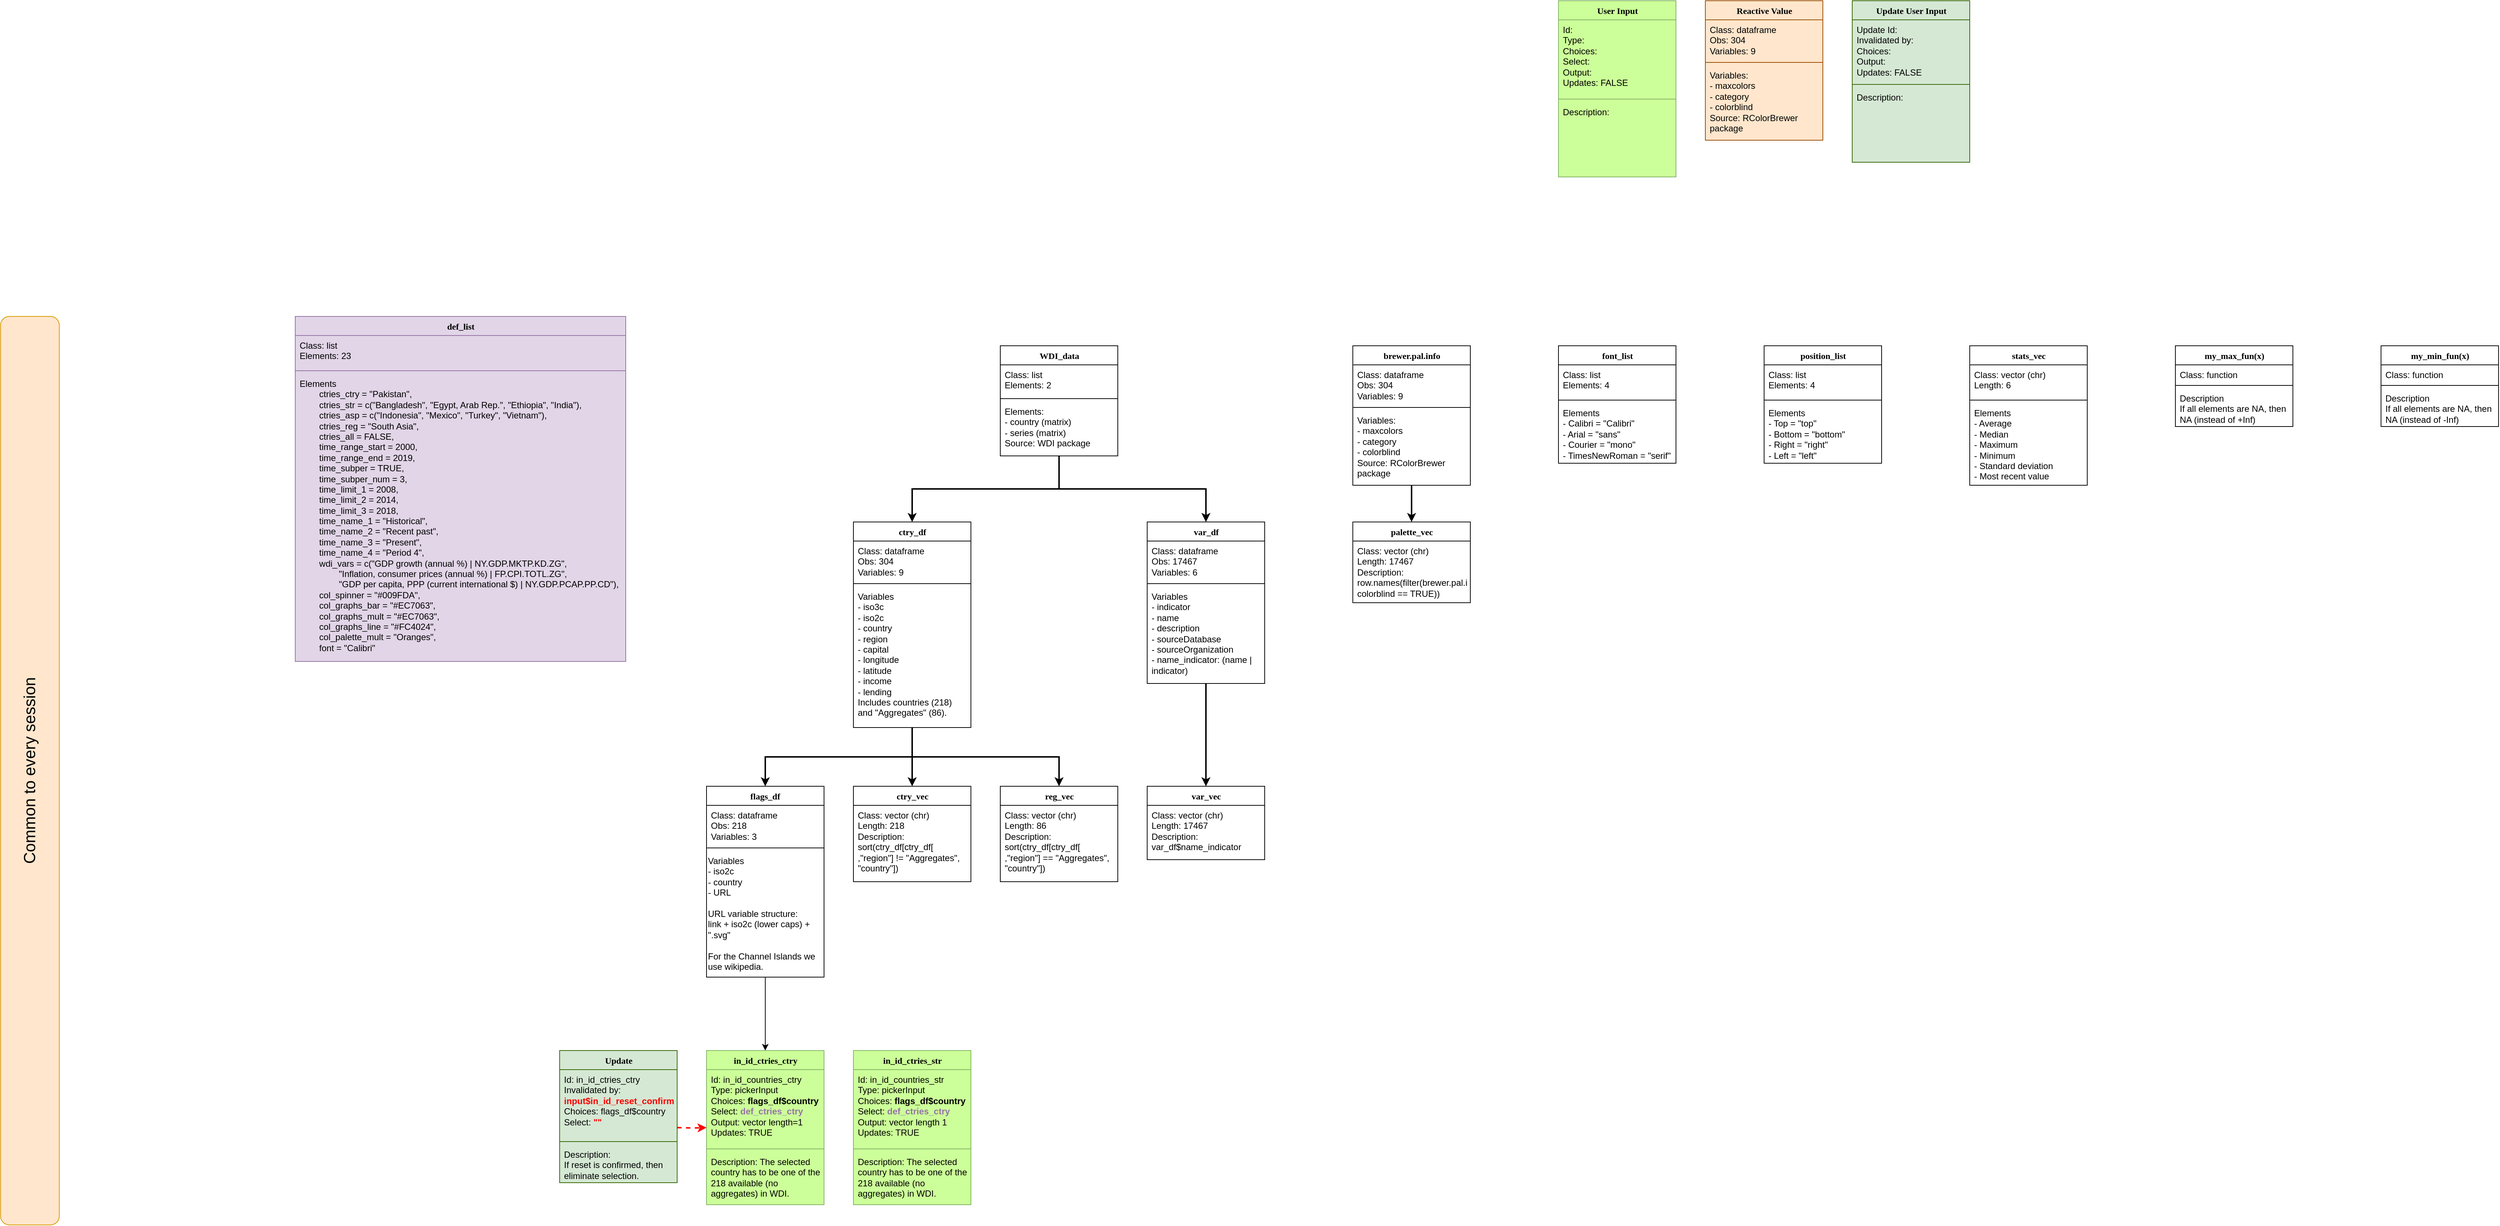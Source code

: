 <mxfile version="14.8.5" type="github">
  <diagram name="Page-1" id="9f46799a-70d6-7492-0946-bef42562c5a5">
    <mxGraphModel dx="5730" dy="4910" grid="1" gridSize="10" guides="1" tooltips="1" connect="1" arrows="1" fold="1" page="1" pageScale="1" pageWidth="4000" pageHeight="4000" math="0" shadow="0">
      <root>
        <mxCell id="0" />
        <mxCell id="1" parent="0" />
        <mxCell id="pImH6Mx9zYfji8Ey0wbx-51" style="edgeStyle=orthogonalEdgeStyle;rounded=0;orthogonalLoop=1;jettySize=auto;html=1;exitX=0.5;exitY=1;exitDx=0;exitDy=0;entryX=0.5;entryY=0;entryDx=0;entryDy=0;fontSize=12;startSize=26;strokeWidth=2;" edge="1" parent="1" source="78961159f06e98e8-17" target="pImH6Mx9zYfji8Ey0wbx-22">
          <mxGeometry relative="1" as="geometry" />
        </mxCell>
        <mxCell id="pImH6Mx9zYfji8Ey0wbx-52" style="edgeStyle=orthogonalEdgeStyle;rounded=0;orthogonalLoop=1;jettySize=auto;html=1;exitX=0.5;exitY=1;exitDx=0;exitDy=0;fontSize=12;startSize=26;strokeWidth=2;" edge="1" parent="1" source="78961159f06e98e8-17" target="pImH6Mx9zYfji8Ey0wbx-46">
          <mxGeometry relative="1" as="geometry" />
        </mxCell>
        <mxCell id="78961159f06e98e8-17" value="WDI_data" style="swimlane;html=1;fontStyle=1;align=center;verticalAlign=top;childLayout=stackLayout;horizontal=1;startSize=26;horizontalStack=0;resizeParent=1;resizeLast=0;collapsible=1;marginBottom=0;swimlaneFillColor=#ffffff;rounded=0;shadow=0;comic=0;labelBackgroundColor=none;strokeWidth=1;fontFamily=Verdana;fontSize=12;arcSize=15;rotatable=0;" parent="1" vertex="1">
          <mxGeometry x="720" y="200" width="160" height="150" as="geometry">
            <mxRectangle x="280" y="200" width="100" height="26" as="alternateBounds" />
          </mxGeometry>
        </mxCell>
        <mxCell id="78961159f06e98e8-21" value="Class: list&lt;br&gt;Elements: 2" style="text;html=1;strokeColor=none;fillColor=none;align=left;verticalAlign=top;spacingLeft=4;spacingRight=4;whiteSpace=wrap;overflow=hidden;rotatable=0;points=[[0,0.5],[1,0.5]];portConstraint=eastwest;allowArrows=0;connectable=0;" parent="78961159f06e98e8-17" vertex="1">
          <mxGeometry y="26" width="160" height="42" as="geometry" />
        </mxCell>
        <mxCell id="78961159f06e98e8-19" value="" style="line;html=1;strokeWidth=1;fillColor=none;align=left;verticalAlign=middle;spacingTop=-1;spacingLeft=3;spacingRight=3;rotatable=0;labelPosition=right;points=[];portConstraint=eastwest;" parent="78961159f06e98e8-17" vertex="1">
          <mxGeometry y="68" width="160" height="8" as="geometry" />
        </mxCell>
        <mxCell id="pImH6Mx9zYfji8Ey0wbx-6" value="Elements:&lt;br&gt;- country (matrix)&lt;br&gt;- series (matrix)&lt;br&gt;Source: WDI package" style="text;html=1;strokeColor=none;fillColor=none;align=left;verticalAlign=top;spacingLeft=4;spacingRight=4;whiteSpace=wrap;overflow=hidden;rotatable=0;points=[[0,0.5],[1,0.5]];portConstraint=eastwest;allowArrows=0;connectable=0;" vertex="1" parent="78961159f06e98e8-17">
          <mxGeometry y="76" width="160" height="74" as="geometry" />
        </mxCell>
        <mxCell id="pImH6Mx9zYfji8Ey0wbx-59" style="edgeStyle=orthogonalEdgeStyle;rounded=0;orthogonalLoop=1;jettySize=auto;html=1;exitX=0.5;exitY=1;exitDx=0;exitDy=0;fontSize=12;startSize=26;strokeWidth=2;" edge="1" parent="1" source="pImH6Mx9zYfji8Ey0wbx-9" target="pImH6Mx9zYfji8Ey0wbx-57">
          <mxGeometry relative="1" as="geometry" />
        </mxCell>
        <mxCell id="pImH6Mx9zYfji8Ey0wbx-9" value="brewer.pal.info" style="swimlane;html=1;fontStyle=1;align=center;verticalAlign=top;childLayout=stackLayout;horizontal=1;startSize=26;horizontalStack=0;resizeParent=1;resizeLast=0;collapsible=1;marginBottom=0;swimlaneFillColor=#ffffff;rounded=0;shadow=0;comic=0;labelBackgroundColor=none;strokeWidth=1;fontFamily=Verdana;fontSize=12;arcSize=15;resizable=1;resizeWidth=0;resizeHeight=0;rotatable=0;" vertex="1" parent="1">
          <mxGeometry x="1200" y="200" width="160" height="190" as="geometry">
            <mxRectangle x="420" y="83" width="100" height="26" as="alternateBounds" />
          </mxGeometry>
        </mxCell>
        <mxCell id="pImH6Mx9zYfji8Ey0wbx-56" value="Class: dataframe&lt;br&gt;Obs: 304&lt;br&gt;Variables: 9" style="text;html=1;strokeColor=none;fillColor=none;align=left;verticalAlign=top;spacingLeft=4;spacingRight=4;whiteSpace=wrap;overflow=hidden;rotatable=0;points=[[0,0.5],[1,0.5]];portConstraint=eastwest;cloneable=1;connectable=0;allowArrows=0;" vertex="1" parent="pImH6Mx9zYfji8Ey0wbx-9">
          <mxGeometry y="26" width="160" height="54" as="geometry" />
        </mxCell>
        <mxCell id="pImH6Mx9zYfji8Ey0wbx-11" value="" style="line;html=1;strokeWidth=1;fillColor=none;align=left;verticalAlign=middle;spacingTop=-1;spacingLeft=3;spacingRight=3;rotatable=0;labelPosition=right;points=[];portConstraint=eastwest;" vertex="1" parent="pImH6Mx9zYfji8Ey0wbx-9">
          <mxGeometry y="80" width="160" height="8" as="geometry" />
        </mxCell>
        <mxCell id="pImH6Mx9zYfji8Ey0wbx-18" value="Variables:&lt;br&gt;- maxcolors&lt;br&gt;- category&lt;br&gt;- colorblind&lt;br&gt;Source: RColorBrewer package" style="text;html=1;strokeColor=none;fillColor=none;align=left;verticalAlign=top;spacingLeft=4;spacingRight=4;whiteSpace=wrap;overflow=hidden;rotatable=0;points=[[0,0.5],[1,0.5]];portConstraint=eastwest;allowArrows=0;connectable=0;" vertex="1" parent="pImH6Mx9zYfji8Ey0wbx-9">
          <mxGeometry y="88" width="160" height="102" as="geometry" />
        </mxCell>
        <mxCell id="pImH6Mx9zYfji8Ey0wbx-19" value="Common to every session" style="rounded=1;whiteSpace=wrap;html=1;startSize=26;rotation=-90;fontSize=22;fillColor=#ffe6cc;strokeColor=#d79b00;" vertex="1" parent="1">
          <mxGeometry x="-1220" y="738.75" width="1237.5" height="80" as="geometry" />
        </mxCell>
        <mxCell id="pImH6Mx9zYfji8Ey0wbx-45" style="edgeStyle=orthogonalEdgeStyle;rounded=0;orthogonalLoop=1;jettySize=auto;html=1;exitX=0.5;exitY=1;exitDx=0;exitDy=0;entryX=0.5;entryY=0;entryDx=0;entryDy=0;fontSize=12;startSize=26;strokeWidth=2;" edge="1" parent="1" source="pImH6Mx9zYfji8Ey0wbx-22" target="pImH6Mx9zYfji8Ey0wbx-38">
          <mxGeometry relative="1" as="geometry" />
        </mxCell>
        <mxCell id="pImH6Mx9zYfji8Ey0wbx-22" value="ctry_df" style="swimlane;html=1;fontStyle=1;align=center;verticalAlign=top;childLayout=stackLayout;horizontal=1;startSize=26;horizontalStack=0;resizeParent=1;resizeLast=0;collapsible=1;marginBottom=0;swimlaneFillColor=#ffffff;rounded=0;shadow=0;comic=0;labelBackgroundColor=none;strokeWidth=1;fontFamily=Verdana;fontSize=12;arcSize=15;rotatable=0;" vertex="1" parent="1">
          <mxGeometry x="520" y="440" width="160" height="280" as="geometry">
            <mxRectangle x="280" y="200" width="100" height="26" as="alternateBounds" />
          </mxGeometry>
        </mxCell>
        <mxCell id="pImH6Mx9zYfji8Ey0wbx-23" value="Class: dataframe&lt;br&gt;Obs: 304&lt;br&gt;Variables: 9" style="text;html=1;strokeColor=none;fillColor=none;align=left;verticalAlign=top;spacingLeft=4;spacingRight=4;whiteSpace=wrap;overflow=hidden;rotatable=0;points=[[0,0.5],[1,0.5]];portConstraint=eastwest;cloneable=1;connectable=0;allowArrows=0;" vertex="1" parent="pImH6Mx9zYfji8Ey0wbx-22">
          <mxGeometry y="26" width="160" height="54" as="geometry" />
        </mxCell>
        <mxCell id="pImH6Mx9zYfji8Ey0wbx-24" value="" style="line;html=1;strokeWidth=1;fillColor=none;align=left;verticalAlign=middle;spacingTop=-1;spacingLeft=3;spacingRight=3;rotatable=0;labelPosition=right;points=[];portConstraint=eastwest;" vertex="1" parent="pImH6Mx9zYfji8Ey0wbx-22">
          <mxGeometry y="80" width="160" height="8" as="geometry" />
        </mxCell>
        <mxCell id="pImH6Mx9zYfji8Ey0wbx-28" value="Variables&#xa;- iso3c&#xa;- iso2c&#xa;- country&#xa;- region&#xa;- capital&#xa;- longitude&#xa;- latitude&#xa;- income&#xa;- lending&#xa;Includes countries (218) and &quot;Aggregates&quot; (86).&#xa;" style="text;fontSize=12;verticalAlign=top;spacing=2;whiteSpace=wrap;connectable=0;allowArrows=0;spacingLeft=4;spacingRight=4;spacingBottom=0;" vertex="1" parent="pImH6Mx9zYfji8Ey0wbx-22">
          <mxGeometry y="88" width="160" height="192" as="geometry" />
        </mxCell>
        <mxCell id="pImH6Mx9zYfji8Ey0wbx-30" value="ctry_vec" style="swimlane;html=1;fontStyle=1;align=center;verticalAlign=top;childLayout=stackLayout;horizontal=1;startSize=26;horizontalStack=0;resizeParent=1;resizeLast=0;collapsible=1;marginBottom=0;swimlaneFillColor=#ffffff;rounded=0;shadow=0;comic=0;labelBackgroundColor=none;strokeWidth=1;fontFamily=Verdana;fontSize=12;arcSize=15;rotatable=0;" vertex="1" parent="1">
          <mxGeometry x="520" y="800" width="160" height="130" as="geometry">
            <mxRectangle x="280" y="200" width="100" height="26" as="alternateBounds" />
          </mxGeometry>
        </mxCell>
        <mxCell id="pImH6Mx9zYfji8Ey0wbx-31" value="Class: vector (chr)&lt;br&gt;Length: 218&lt;br&gt;Description:&lt;br&gt;sort(ctry_df[ctry_df[ ,&quot;region&quot;] != &quot;Aggregates&quot;, &quot;country&quot;])" style="text;html=1;strokeColor=none;fillColor=none;align=left;verticalAlign=top;spacingLeft=4;spacingRight=4;whiteSpace=wrap;overflow=hidden;rotatable=0;points=[[0,0.5],[1,0.5]];portConstraint=eastwest;connectable=0;allowArrows=0;" vertex="1" parent="pImH6Mx9zYfji8Ey0wbx-30">
          <mxGeometry y="26" width="160" height="104" as="geometry" />
        </mxCell>
        <mxCell id="pImH6Mx9zYfji8Ey0wbx-34" style="edgeStyle=orthogonalEdgeStyle;rounded=0;orthogonalLoop=1;jettySize=auto;html=1;exitX=0.5;exitY=1;exitDx=0;exitDy=0;entryX=0.5;entryY=0;entryDx=0;entryDy=0;fontSize=12;startSize=26;strokeWidth=2;" edge="1" parent="1" source="pImH6Mx9zYfji8Ey0wbx-28" target="pImH6Mx9zYfji8Ey0wbx-30">
          <mxGeometry relative="1" as="geometry" />
        </mxCell>
        <mxCell id="pImH6Mx9zYfji8Ey0wbx-35" value="reg_vec" style="swimlane;html=1;fontStyle=1;align=center;verticalAlign=top;childLayout=stackLayout;horizontal=1;startSize=26;horizontalStack=0;resizeParent=1;resizeLast=0;collapsible=1;marginBottom=0;swimlaneFillColor=#ffffff;rounded=0;shadow=0;comic=0;labelBackgroundColor=none;strokeWidth=1;fontFamily=Verdana;fontSize=12;arcSize=15;rotatable=0;" vertex="1" parent="1">
          <mxGeometry x="720" y="800" width="160" height="130" as="geometry">
            <mxRectangle x="280" y="200" width="100" height="26" as="alternateBounds" />
          </mxGeometry>
        </mxCell>
        <mxCell id="pImH6Mx9zYfji8Ey0wbx-36" value="Class: vector (chr)&lt;br&gt;Length: 86&lt;br&gt;Description:&lt;br&gt;sort(ctry_df[ctry_df[ ,&quot;region&quot;] == &quot;Aggregates&quot;, &quot;country&quot;])" style="text;html=1;strokeColor=none;fillColor=none;align=left;verticalAlign=top;spacingLeft=4;spacingRight=4;whiteSpace=wrap;overflow=hidden;rotatable=0;points=[[0,0.5],[1,0.5]];portConstraint=eastwest;connectable=0;allowArrows=0;recursiveResize=1;autosize=1;" vertex="1" parent="pImH6Mx9zYfji8Ey0wbx-35">
          <mxGeometry y="26" width="160" height="104" as="geometry" />
        </mxCell>
        <mxCell id="pImH6Mx9zYfji8Ey0wbx-37" style="edgeStyle=orthogonalEdgeStyle;rounded=0;orthogonalLoop=1;jettySize=auto;html=1;exitX=0.5;exitY=1;exitDx=0;exitDy=0;entryX=0.5;entryY=0;entryDx=0;entryDy=0;fontSize=12;startSize=26;strokeWidth=2;" edge="1" parent="1" source="pImH6Mx9zYfji8Ey0wbx-28" target="pImH6Mx9zYfji8Ey0wbx-35">
          <mxGeometry relative="1" as="geometry" />
        </mxCell>
        <mxCell id="pImH6Mx9zYfji8Ey0wbx-100" style="edgeStyle=orthogonalEdgeStyle;curved=0;rounded=1;sketch=0;orthogonalLoop=1;jettySize=auto;html=1;exitX=0.5;exitY=1;exitDx=0;exitDy=0;entryX=0.5;entryY=0;entryDx=0;entryDy=0;" edge="1" parent="1" source="pImH6Mx9zYfji8Ey0wbx-38" target="pImH6Mx9zYfji8Ey0wbx-72">
          <mxGeometry relative="1" as="geometry" />
        </mxCell>
        <mxCell id="pImH6Mx9zYfji8Ey0wbx-38" value="flags_df" style="swimlane;html=1;fontStyle=1;align=center;verticalAlign=top;childLayout=stackLayout;horizontal=1;startSize=26;horizontalStack=0;resizeParent=1;resizeLast=0;collapsible=1;marginBottom=0;swimlaneFillColor=#ffffff;rounded=0;shadow=0;comic=0;labelBackgroundColor=none;strokeWidth=1;fontFamily=Verdana;fontSize=12;arcSize=15;rotatable=0;whiteSpace=wrap;autosize=0;container=0;" vertex="1" parent="1">
          <mxGeometry x="320" y="800" width="160" height="260" as="geometry">
            <mxRectangle x="280" y="200" width="100" height="26" as="alternateBounds" />
          </mxGeometry>
        </mxCell>
        <mxCell id="pImH6Mx9zYfji8Ey0wbx-39" value="Class: dataframe&lt;br&gt;Obs: 218&lt;br&gt;Variables: 3" style="text;html=1;strokeColor=none;fillColor=none;align=left;verticalAlign=top;spacingLeft=4;spacingRight=4;whiteSpace=wrap;overflow=hidden;rotatable=0;points=[[0,0.5],[1,0.5]];portConstraint=eastwest;allowArrows=0;connectable=0;" vertex="1" parent="pImH6Mx9zYfji8Ey0wbx-38">
          <mxGeometry y="26" width="160" height="54" as="geometry" />
        </mxCell>
        <mxCell id="pImH6Mx9zYfji8Ey0wbx-40" value="" style="line;html=1;strokeWidth=1;fillColor=none;align=left;verticalAlign=middle;spacingTop=-1;spacingLeft=3;spacingRight=3;rotatable=0;labelPosition=right;points=[];portConstraint=eastwest;" vertex="1" parent="pImH6Mx9zYfji8Ey0wbx-38">
          <mxGeometry y="80" width="160" height="8" as="geometry" />
        </mxCell>
        <UserObject label="Variables&lt;br&gt;- iso2c&lt;br&gt;- country&lt;br&gt;- URL&lt;br&gt;&lt;br&gt;URL variable structure:&lt;br&gt;link + iso2c (lower caps) + &quot;.svg&quot;&lt;br&gt;&lt;br&gt;For the Channel Islands we use wikipedia." link="https://cdn.rawgit.com/lipis/flag-icon-css/master/flags/4x3/" id="pImH6Mx9zYfji8Ey0wbx-41">
          <mxCell style="text;fontSize=12;verticalAlign=top;spacing=2;autosize=0;container=0;allowArrows=0;connectable=0;noLabel=0;pointerEvents=1;recursiveResize=1;imageAspect=1;html=1;whiteSpace=wrap;" vertex="1" parent="pImH6Mx9zYfji8Ey0wbx-38">
            <mxGeometry y="88" width="160" height="172" as="geometry" />
          </mxCell>
        </UserObject>
        <mxCell id="pImH6Mx9zYfji8Ey0wbx-55" style="edgeStyle=orthogonalEdgeStyle;rounded=0;orthogonalLoop=1;jettySize=auto;html=1;exitX=0.5;exitY=1;exitDx=0;exitDy=0;entryX=0.5;entryY=0;entryDx=0;entryDy=0;fontSize=12;startSize=26;strokeWidth=2;" edge="1" parent="1" source="pImH6Mx9zYfji8Ey0wbx-46" target="pImH6Mx9zYfji8Ey0wbx-53">
          <mxGeometry relative="1" as="geometry" />
        </mxCell>
        <mxCell id="pImH6Mx9zYfji8Ey0wbx-46" value="var_df" style="swimlane;html=1;fontStyle=1;align=center;verticalAlign=top;childLayout=stackLayout;horizontal=1;startSize=26;horizontalStack=0;resizeParent=1;resizeLast=0;collapsible=1;marginBottom=0;swimlaneFillColor=#ffffff;rounded=0;shadow=0;comic=0;labelBackgroundColor=none;strokeWidth=1;fontFamily=Verdana;fontSize=12;arcSize=15;rotatable=0;" vertex="1" parent="1">
          <mxGeometry x="920" y="440" width="160" height="220" as="geometry">
            <mxRectangle x="280" y="200" width="100" height="26" as="alternateBounds" />
          </mxGeometry>
        </mxCell>
        <mxCell id="pImH6Mx9zYfji8Ey0wbx-47" value="Class: dataframe&lt;br&gt;Obs: 17467&lt;br&gt;Variables: 6" style="text;html=1;strokeColor=none;fillColor=none;align=left;verticalAlign=top;spacingLeft=4;spacingRight=4;whiteSpace=wrap;overflow=hidden;rotatable=0;points=[[0,0.5],[1,0.5]];portConstraint=eastwest;cloneable=1;connectable=0;allowArrows=0;" vertex="1" parent="pImH6Mx9zYfji8Ey0wbx-46">
          <mxGeometry y="26" width="160" height="54" as="geometry" />
        </mxCell>
        <mxCell id="pImH6Mx9zYfji8Ey0wbx-48" value="" style="line;html=1;strokeWidth=1;fillColor=none;align=left;verticalAlign=middle;spacingTop=-1;spacingLeft=3;spacingRight=3;rotatable=0;labelPosition=right;points=[];portConstraint=eastwest;" vertex="1" parent="pImH6Mx9zYfji8Ey0wbx-46">
          <mxGeometry y="80" width="160" height="8" as="geometry" />
        </mxCell>
        <mxCell id="pImH6Mx9zYfji8Ey0wbx-49" value="Variables&#xa;- indicator&#xa;- name&#xa;- description&#xa;- sourceDatabase&#xa;- sourceOrganization&#xa;- name_indicator: (name | indicator)" style="text;fontSize=12;verticalAlign=top;spacing=2;whiteSpace=wrap;connectable=0;allowArrows=0;spacingLeft=4;spacingRight=4;" vertex="1" parent="pImH6Mx9zYfji8Ey0wbx-46">
          <mxGeometry y="88" width="160" height="132" as="geometry" />
        </mxCell>
        <mxCell id="pImH6Mx9zYfji8Ey0wbx-53" value="var_vec" style="swimlane;html=1;fontStyle=1;align=center;verticalAlign=top;childLayout=stackLayout;horizontal=1;startSize=26;horizontalStack=0;resizeParent=1;resizeLast=0;collapsible=1;marginBottom=0;swimlaneFillColor=#ffffff;rounded=0;shadow=0;comic=0;labelBackgroundColor=none;strokeWidth=1;fontFamily=Verdana;fontSize=12;arcSize=15;rotatable=0;" vertex="1" parent="1">
          <mxGeometry x="920" y="800" width="160" height="100" as="geometry">
            <mxRectangle x="280" y="200" width="100" height="26" as="alternateBounds" />
          </mxGeometry>
        </mxCell>
        <mxCell id="pImH6Mx9zYfji8Ey0wbx-54" value="Class: vector (chr)&lt;br&gt;Length: 17467&lt;br&gt;Description:&lt;br&gt;var_df$name_indicator" style="text;html=1;strokeColor=none;fillColor=none;align=left;verticalAlign=top;spacingLeft=4;spacingRight=4;whiteSpace=wrap;overflow=hidden;rotatable=0;points=[[0,0.5],[1,0.5]];portConstraint=eastwest;connectable=0;allowArrows=0;recursiveResize=1;autosize=1;" vertex="1" parent="pImH6Mx9zYfji8Ey0wbx-53">
          <mxGeometry y="26" width="160" height="74" as="geometry" />
        </mxCell>
        <mxCell id="pImH6Mx9zYfji8Ey0wbx-57" value="palette_vec" style="swimlane;html=1;fontStyle=1;align=center;verticalAlign=top;childLayout=stackLayout;horizontal=1;startSize=26;horizontalStack=0;resizeParent=1;resizeLast=0;collapsible=1;marginBottom=0;swimlaneFillColor=#ffffff;rounded=0;shadow=0;comic=0;labelBackgroundColor=none;strokeWidth=1;fillColor=none;fontFamily=Verdana;fontSize=12;arcSize=15;rotatable=0;" vertex="1" parent="1">
          <mxGeometry x="1200" y="440" width="160" height="110" as="geometry">
            <mxRectangle x="280" y="200" width="100" height="26" as="alternateBounds" />
          </mxGeometry>
        </mxCell>
        <mxCell id="pImH6Mx9zYfji8Ey0wbx-58" value="Class: vector (chr)&lt;br&gt;Length: 17467&lt;br&gt;Description:&lt;br&gt;row.names(filter(brewer.pal.info, colorblind == TRUE))" style="text;html=1;strokeColor=none;fillColor=none;align=left;verticalAlign=top;spacingLeft=4;spacingRight=4;whiteSpace=wrap;overflow=hidden;rotatable=0;points=[[0,0.5],[1,0.5]];portConstraint=eastwest;connectable=0;allowArrows=0;recursiveResize=1;autosize=1;" vertex="1" parent="pImH6Mx9zYfji8Ey0wbx-57">
          <mxGeometry y="26" width="160" height="84" as="geometry" />
        </mxCell>
        <mxCell id="pImH6Mx9zYfji8Ey0wbx-60" value="&lt;span style=&quot;background-color: rgb(204 , 255 , 153)&quot;&gt;User Input&lt;/span&gt;" style="swimlane;html=1;fontStyle=1;align=center;verticalAlign=top;childLayout=stackLayout;horizontal=1;startSize=26;horizontalStack=0;resizeParent=1;resizeLast=0;collapsible=1;marginBottom=0;swimlaneFillColor=#CCFF99;rounded=0;shadow=0;comic=0;labelBackgroundColor=#ffffff;strokeWidth=1;fontFamily=Verdana;fontSize=12;arcSize=15;resizable=1;resizeWidth=0;resizeHeight=0;rotatable=0;strokeColor=#82b366;fillColor=#CCFF99;" vertex="1" parent="1">
          <mxGeometry x="1480" y="-270" width="160" height="240" as="geometry">
            <mxRectangle x="420" y="83" width="100" height="26" as="alternateBounds" />
          </mxGeometry>
        </mxCell>
        <mxCell id="pImH6Mx9zYfji8Ey0wbx-61" value="Id:&lt;br&gt;Type:&lt;br&gt;Choices:&lt;br&gt;Select:&amp;nbsp;&amp;nbsp;&lt;br&gt;Output:&lt;br&gt;Updates: FALSE" style="text;html=1;align=left;verticalAlign=top;spacingLeft=4;spacingRight=4;whiteSpace=wrap;overflow=hidden;rotatable=0;points=[[0,0.5],[1,0.5]];portConstraint=eastwest;cloneable=1;connectable=0;allowArrows=0;" vertex="1" parent="pImH6Mx9zYfji8Ey0wbx-60">
          <mxGeometry y="26" width="160" height="104" as="geometry" />
        </mxCell>
        <mxCell id="pImH6Mx9zYfji8Ey0wbx-62" value="" style="line;html=1;strokeWidth=1;fillColor=#d5e8d4;align=left;verticalAlign=middle;spacingTop=-1;spacingLeft=3;spacingRight=3;rotatable=0;labelPosition=right;points=[];portConstraint=eastwest;strokeColor=#82b366;" vertex="1" parent="pImH6Mx9zYfji8Ey0wbx-60">
          <mxGeometry y="130" width="160" height="8" as="geometry" />
        </mxCell>
        <mxCell id="pImH6Mx9zYfji8Ey0wbx-63" value="Description:" style="text;html=1;align=left;verticalAlign=top;spacingLeft=4;spacingRight=4;whiteSpace=wrap;overflow=hidden;rotatable=0;points=[[0,0.5],[1,0.5]];portConstraint=eastwest;allowArrows=0;connectable=0;strokeWidth=0;" vertex="1" parent="pImH6Mx9zYfji8Ey0wbx-60">
          <mxGeometry y="138" width="160" height="102" as="geometry" />
        </mxCell>
        <mxCell id="pImH6Mx9zYfji8Ey0wbx-64" value="&lt;span style=&quot;background-color: rgb(255 , 230 , 204)&quot;&gt;Reactive Value&lt;/span&gt;" style="swimlane;html=1;fontStyle=1;align=center;verticalAlign=top;childLayout=stackLayout;horizontal=1;startSize=26;horizontalStack=0;resizeParent=1;resizeLast=0;collapsible=1;marginBottom=0;swimlaneFillColor=#FFE6CC;rounded=0;shadow=0;comic=0;labelBackgroundColor=#ffffff;strokeWidth=1;fontFamily=Verdana;fontSize=12;arcSize=15;resizable=1;resizeWidth=0;resizeHeight=0;rotatable=0;strokeColor=#994C00;fillColor=#FFE6CC;" vertex="1" parent="1">
          <mxGeometry x="1680" y="-270" width="160" height="190" as="geometry">
            <mxRectangle x="420" y="83" width="100" height="26" as="alternateBounds" />
          </mxGeometry>
        </mxCell>
        <mxCell id="pImH6Mx9zYfji8Ey0wbx-65" value="Class: dataframe&lt;br&gt;Obs: 304&lt;br&gt;Variables: 9" style="text;html=1;align=left;verticalAlign=top;spacingLeft=4;spacingRight=4;whiteSpace=wrap;overflow=hidden;rotatable=0;points=[[0,0.5],[1,0.5]];portConstraint=eastwest;cloneable=1;connectable=0;allowArrows=0;" vertex="1" parent="pImH6Mx9zYfji8Ey0wbx-64">
          <mxGeometry y="26" width="160" height="54" as="geometry" />
        </mxCell>
        <mxCell id="pImH6Mx9zYfji8Ey0wbx-66" value="" style="line;html=1;strokeWidth=1;fillColor=none;align=left;verticalAlign=middle;spacingTop=-1;spacingLeft=3;spacingRight=3;rotatable=0;labelPosition=right;points=[];portConstraint=eastwest;strokeColor=#994C00;" vertex="1" parent="pImH6Mx9zYfji8Ey0wbx-64">
          <mxGeometry y="80" width="160" height="8" as="geometry" />
        </mxCell>
        <mxCell id="pImH6Mx9zYfji8Ey0wbx-67" value="Variables:&lt;br&gt;- maxcolors&lt;br&gt;- category&lt;br&gt;- colorblind&lt;br&gt;Source: RColorBrewer package" style="text;html=1;align=left;verticalAlign=top;spacingLeft=4;spacingRight=4;whiteSpace=wrap;overflow=hidden;rotatable=0;points=[[0,0.5],[1,0.5]];portConstraint=eastwest;allowArrows=0;connectable=0;strokeWidth=0;" vertex="1" parent="pImH6Mx9zYfji8Ey0wbx-64">
          <mxGeometry y="88" width="160" height="102" as="geometry" />
        </mxCell>
        <mxCell id="pImH6Mx9zYfji8Ey0wbx-68" value="&lt;span style=&quot;background-color: rgb(213 , 232 , 212)&quot;&gt;Update User Input&lt;/span&gt;" style="swimlane;html=1;fontStyle=1;align=center;verticalAlign=top;childLayout=stackLayout;horizontal=1;startSize=26;horizontalStack=0;resizeParent=1;resizeLast=0;collapsible=1;marginBottom=0;swimlaneFillColor=#D5E8D4;rounded=0;shadow=0;comic=0;labelBackgroundColor=#ffffff;strokeWidth=1;fontFamily=Verdana;fontSize=12;arcSize=15;resizable=1;resizeWidth=0;resizeHeight=0;rotatable=0;fillColor=#D5E8D4;strokeColor=#336600;" vertex="1" parent="1">
          <mxGeometry x="1880" y="-270" width="160" height="220" as="geometry">
            <mxRectangle x="420" y="83" width="100" height="26" as="alternateBounds" />
          </mxGeometry>
        </mxCell>
        <mxCell id="pImH6Mx9zYfji8Ey0wbx-69" value="Update Id:&lt;br&gt;Invalidated by:&lt;br&gt;Choices:&amp;nbsp;&amp;nbsp;&lt;br&gt;Output:&lt;br&gt;Updates: FALSE" style="text;html=1;align=left;verticalAlign=top;spacingLeft=4;spacingRight=4;whiteSpace=wrap;overflow=hidden;rotatable=0;points=[[0,0.5],[1,0.5]];portConstraint=eastwest;cloneable=1;connectable=0;allowArrows=0;" vertex="1" parent="pImH6Mx9zYfji8Ey0wbx-68">
          <mxGeometry y="26" width="160" height="84" as="geometry" />
        </mxCell>
        <mxCell id="pImH6Mx9zYfji8Ey0wbx-70" value="" style="line;html=1;strokeWidth=1;fillColor=#d5e8d4;align=left;verticalAlign=middle;spacingTop=-1;spacingLeft=3;spacingRight=3;rotatable=0;labelPosition=right;points=[];portConstraint=eastwest;strokeColor=#336600;" vertex="1" parent="pImH6Mx9zYfji8Ey0wbx-68">
          <mxGeometry y="110" width="160" height="8" as="geometry" />
        </mxCell>
        <mxCell id="pImH6Mx9zYfji8Ey0wbx-71" value="Description:" style="text;html=1;align=left;verticalAlign=top;spacingLeft=4;spacingRight=4;whiteSpace=wrap;overflow=hidden;rotatable=0;points=[[0,0.5],[1,0.5]];portConstraint=eastwest;allowArrows=0;connectable=0;strokeWidth=0;" vertex="1" parent="pImH6Mx9zYfji8Ey0wbx-68">
          <mxGeometry y="118" width="160" height="102" as="geometry" />
        </mxCell>
        <mxCell id="pImH6Mx9zYfji8Ey0wbx-72" value="&lt;span style=&quot;background-color: rgb(204 , 255 , 153)&quot;&gt;in_id_ctries_ctry&lt;/span&gt;" style="swimlane;html=1;fontStyle=1;align=center;verticalAlign=top;childLayout=stackLayout;horizontal=1;startSize=26;horizontalStack=0;resizeParent=1;resizeLast=0;collapsible=1;marginBottom=0;swimlaneFillColor=#CCFF99;rounded=0;shadow=0;comic=0;labelBackgroundColor=#ffffff;strokeWidth=1;fontFamily=Verdana;fontSize=12;arcSize=15;resizable=1;resizeWidth=0;resizeHeight=0;rotatable=0;strokeColor=#82b366;fillColor=#CCFF99;" vertex="1" parent="1">
          <mxGeometry x="320" y="1160" width="160" height="210" as="geometry">
            <mxRectangle x="420" y="83" width="100" height="26" as="alternateBounds" />
          </mxGeometry>
        </mxCell>
        <mxCell id="pImH6Mx9zYfji8Ey0wbx-73" value="Id: in_id_countries_ctry&lt;br&gt;Type:&amp;nbsp;pickerInput&lt;br&gt;Choices: &lt;b&gt;flags_df$country&lt;/b&gt;&lt;br&gt;Select:&amp;nbsp;&lt;b&gt;&lt;font color=&quot;#9673a6&quot;&gt;def_ctries_ctry&lt;/font&gt;&lt;/b&gt;&lt;br&gt;Output: vector length=1&lt;br&gt;Updates: TRUE" style="text;html=1;align=left;verticalAlign=top;spacingLeft=4;spacingRight=4;whiteSpace=wrap;overflow=hidden;rotatable=0;points=[[0,0.5],[1,0.5]];portConstraint=eastwest;cloneable=1;connectable=0;allowArrows=0;" vertex="1" parent="pImH6Mx9zYfji8Ey0wbx-72">
          <mxGeometry y="26" width="160" height="104" as="geometry" />
        </mxCell>
        <mxCell id="pImH6Mx9zYfji8Ey0wbx-74" value="" style="line;html=1;strokeWidth=1;fillColor=#d5e8d4;align=left;verticalAlign=middle;spacingTop=-1;spacingLeft=3;spacingRight=3;rotatable=0;labelPosition=right;points=[];portConstraint=eastwest;strokeColor=#82b366;" vertex="1" parent="pImH6Mx9zYfji8Ey0wbx-72">
          <mxGeometry y="130" width="160" height="8" as="geometry" />
        </mxCell>
        <mxCell id="pImH6Mx9zYfji8Ey0wbx-75" value="Description: The selected country has to be one of the 218 available (no aggregates) in WDI." style="text;html=1;align=left;verticalAlign=top;spacingLeft=4;spacingRight=4;whiteSpace=wrap;overflow=hidden;rotatable=0;points=[[0,0.5],[1,0.5]];portConstraint=eastwest;allowArrows=0;connectable=0;strokeWidth=0;" vertex="1" parent="pImH6Mx9zYfji8Ey0wbx-72">
          <mxGeometry y="138" width="160" height="70" as="geometry" />
        </mxCell>
        <mxCell id="pImH6Mx9zYfji8Ey0wbx-102" style="edgeStyle=orthogonalEdgeStyle;curved=0;rounded=1;sketch=0;orthogonalLoop=1;jettySize=auto;html=1;entryX=0;entryY=0.5;entryDx=0;entryDy=0;strokeColor=#FF0000;strokeWidth=2;dashed=1;" edge="1" parent="1" target="pImH6Mx9zYfji8Ey0wbx-72">
          <mxGeometry relative="1" as="geometry">
            <mxPoint x="280" y="1265" as="sourcePoint" />
          </mxGeometry>
        </mxCell>
        <mxCell id="pImH6Mx9zYfji8Ey0wbx-76" value="&lt;span style=&quot;background-color: rgb(213 , 232 , 212)&quot;&gt;Update&lt;/span&gt;" style="swimlane;html=1;fontStyle=1;align=center;verticalAlign=top;childLayout=stackLayout;horizontal=1;startSize=26;horizontalStack=0;resizeParent=1;resizeLast=0;collapsible=1;marginBottom=0;swimlaneFillColor=#D5E8D4;rounded=0;shadow=0;comic=0;labelBackgroundColor=#ffffff;strokeWidth=1;fontFamily=Verdana;fontSize=12;arcSize=15;resizable=1;resizeWidth=0;resizeHeight=0;rotatable=0;fillColor=#D5E8D4;strokeColor=#336600;" vertex="1" parent="1">
          <mxGeometry x="120" y="1160" width="160" height="180" as="geometry">
            <mxRectangle x="420" y="83" width="100" height="26" as="alternateBounds" />
          </mxGeometry>
        </mxCell>
        <mxCell id="pImH6Mx9zYfji8Ey0wbx-77" value="Id:&amp;nbsp;in_id_ctries_ctry&lt;span style=&quot;color: rgba(0 , 0 , 0 , 0) ; font-family: monospace ; font-size: 0px&quot;&gt;%3CmxGraphModel%3E%3Croot%3E%3CmxCell%20id%3D%220%22%2F%3E%3CmxCell%20id%3D%221%22%20parent%3D%220%22%2F%3E%3CmxCell%20id%3D%222%22%20value%3D%22%26lt%3Bspan%20style%3D%26quot%3Bbackground-color%3A%20rgb(213%20%2C%20232%20%2C%20212)%26quot%3B%26gt%3BUpdate%20User%20Input%26lt%3B%2Fspan%26gt%3B%22%20style%3D%22swimlane%3Bhtml%3D1%3BfontStyle%3D1%3Balign%3Dcenter%3BverticalAlign%3Dtop%3BchildLayout%3DstackLayout%3Bhorizontal%3D1%3BstartSize%3D26%3BhorizontalStack%3D0%3BresizeParent%3D1%3BresizeLast%3D0%3Bcollapsible%3D1%3BmarginBottom%3D0%3BswimlaneFillColor%3D%23D5E8D4%3Brounded%3D0%3Bshadow%3D0%3Bcomic%3D0%3BlabelBackgroundColor%3D%23ffffff%3BstrokeWidth%3D1%3BfontFamily%3DVerdana%3BfontSize%3D12%3BarcSize%3D15%3Bresizable%3D1%3BresizeWidth%3D0%3BresizeHeight%3D0%3Brotatable%3D0%3BfillColor%3D%23D5E8D4%3BstrokeColor%3D%23336600%3B%22%20vertex%3D%221%22%20parent%3D%221%22%3E%3CmxGeometry%20x%3D%221760%22%20y%3D%22480%22%20width%3D%22160%22%20height%3D%22220%22%20as%3D%22geometry%22%3E%3CmxRectangle%20x%3D%22420%22%20y%3D%2283%22%20width%3D%22100%22%20height%3D%2226%22%20as%3D%22alternateBounds%22%2F%3E%3C%2FmxGeometry%3E%3C%2FmxCell%3E%3CmxCell%20id%3D%223%22%20value%3D%22Update%20Id%3A%26lt%3Bbr%26gt%3BInvalidated%20by%3A%26lt%3Bbr%26gt%3BChoices%3A%26amp%3Bnbsp%3B%26amp%3Bnbsp%3B%26lt%3Bbr%26gt%3BOutput%3A%26lt%3Bbr%26gt%3BUpdates%3A%20FALSE%22%20style%3D%22text%3Bhtml%3D1%3Balign%3Dleft%3BverticalAlign%3Dtop%3BspacingLeft%3D4%3BspacingRight%3D4%3BwhiteSpace%3Dwrap%3Boverflow%3Dhidden%3Brotatable%3D0%3Bpoints%3D%5B%5B0%2C0.5%5D%2C%5B1%2C0.5%5D%5D%3BportConstraint%3Deastwest%3Bcloneable%3D1%3Bconnectable%3D0%3BallowArrows%3D0%3B%22%20vertex%3D%221%22%20parent%3D%222%22%3E%3CmxGeometry%20y%3D%2226%22%20width%3D%22160%22%20height%3D%2284%22%20as%3D%22geometry%22%2F%3E%3C%2FmxCell%3E%3CmxCell%20id%3D%224%22%20value%3D%22%22%20style%3D%22line%3Bhtml%3D1%3BstrokeWidth%3D1%3BfillColor%3D%23d5e8d4%3Balign%3Dleft%3BverticalAlign%3Dmiddle%3BspacingTop%3D-1%3BspacingLeft%3D3%3BspacingRight%3D3%3Brotatable%3D0%3BlabelPosition%3Dright%3Bpoints%3D%5B%5D%3BportConstraint%3Deastwest%3BstrokeColor%3D%23336600%3B%22%20vertex%3D%221%22%20parent%3D%222%22%3E%3CmxGeometry%20y%3D%22110%22%20width%3D%22160%22%20height%3D%228%22%20as%3D%22geometry%22%2F%3E%3C%2FmxCell%3E%3CmxCell%20id%3D%225%22%20value%3D%22Description%3A%22%20style%3D%22text%3Bhtml%3D1%3Balign%3Dleft%3BverticalAlign%3Dtop%3BspacingLeft%3D4%3BspacingRight%3D4%3BwhiteSpace%3Dwrap%3Boverflow%3Dhidden%3Brotatable%3D0%3Bpoints%3D%5B%5B0%2C0.5%5D%2C%5B1%2C0.5%5D%5D%3BportConstraint%3Deastwest%3BallowArrows%3D0%3Bconnectable%3D0%3BstrokeWidth%3D0%3B%22%20vertex%3D%221%22%20parent%3D%222%22%3E%3CmxGeometry%20y%3D%22118%22%20width%3D%22160%22%20height%3D%22102%22%20as%3D%22geometry%22%2F%3E%3C%2FmxCell%3E%3C%2Froot%3E%3C%2FmxGraphModel%3E&lt;/span&gt;&lt;br&gt;Invalidated by: &lt;b&gt;&lt;font color=&quot;#ff0000&quot;&gt;input$in_id_reset_confirm&lt;/font&gt;&lt;/b&gt;&lt;br&gt;Choices:&amp;nbsp;flags_df$country&lt;br&gt;Select: &lt;b&gt;&lt;font color=&quot;#ff0000&quot;&gt;&quot;&quot;&lt;/font&gt;&lt;/b&gt;" style="text;html=1;align=left;verticalAlign=top;spacingLeft=4;spacingRight=4;whiteSpace=wrap;overflow=hidden;rotatable=0;points=[[0,0.5],[1,0.5]];portConstraint=eastwest;cloneable=1;connectable=0;allowArrows=0;" vertex="1" parent="pImH6Mx9zYfji8Ey0wbx-76">
          <mxGeometry y="26" width="160" height="94" as="geometry" />
        </mxCell>
        <mxCell id="pImH6Mx9zYfji8Ey0wbx-78" value="" style="line;html=1;strokeWidth=1;fillColor=#d5e8d4;align=left;verticalAlign=middle;spacingTop=-1;spacingLeft=3;spacingRight=3;rotatable=0;labelPosition=right;points=[];portConstraint=eastwest;strokeColor=#336600;" vertex="1" parent="pImH6Mx9zYfji8Ey0wbx-76">
          <mxGeometry y="120" width="160" height="8" as="geometry" />
        </mxCell>
        <mxCell id="pImH6Mx9zYfji8Ey0wbx-79" value="Description:&lt;br&gt;If reset is confirmed, then eliminate selection." style="text;html=1;align=left;verticalAlign=top;spacingLeft=4;spacingRight=4;whiteSpace=wrap;overflow=hidden;rotatable=0;points=[[0,0.5],[1,0.5]];portConstraint=eastwest;allowArrows=0;connectable=0;strokeWidth=0;" vertex="1" parent="pImH6Mx9zYfji8Ey0wbx-76">
          <mxGeometry y="128" width="160" height="52" as="geometry" />
        </mxCell>
        <mxCell id="pImH6Mx9zYfji8Ey0wbx-80" value="font_list" style="swimlane;html=1;fontStyle=1;align=center;verticalAlign=top;childLayout=stackLayout;horizontal=1;startSize=26;horizontalStack=0;resizeParent=1;resizeLast=0;collapsible=1;marginBottom=0;swimlaneFillColor=#ffffff;rounded=0;shadow=0;comic=0;labelBackgroundColor=none;strokeWidth=1;fontFamily=Verdana;fontSize=12;arcSize=15;resizable=1;resizeWidth=0;resizeHeight=0;rotatable=0;" vertex="1" parent="1">
          <mxGeometry x="1480" y="200" width="160" height="160" as="geometry">
            <mxRectangle x="420" y="83" width="100" height="26" as="alternateBounds" />
          </mxGeometry>
        </mxCell>
        <mxCell id="pImH6Mx9zYfji8Ey0wbx-81" value="Class: list&lt;br&gt;Elements: 4" style="text;html=1;strokeColor=none;fillColor=none;align=left;verticalAlign=top;spacingLeft=4;spacingRight=4;whiteSpace=wrap;overflow=hidden;rotatable=0;points=[[0,0.5],[1,0.5]];portConstraint=eastwest;cloneable=1;connectable=0;allowArrows=0;" vertex="1" parent="pImH6Mx9zYfji8Ey0wbx-80">
          <mxGeometry y="26" width="160" height="44" as="geometry" />
        </mxCell>
        <mxCell id="pImH6Mx9zYfji8Ey0wbx-82" value="" style="line;html=1;strokeWidth=1;fillColor=none;align=left;verticalAlign=middle;spacingTop=-1;spacingLeft=3;spacingRight=3;rotatable=0;labelPosition=right;points=[];portConstraint=eastwest;" vertex="1" parent="pImH6Mx9zYfji8Ey0wbx-80">
          <mxGeometry y="70" width="160" height="8" as="geometry" />
        </mxCell>
        <mxCell id="pImH6Mx9zYfji8Ey0wbx-83" value="Elements&lt;br&gt;- Calibri = &quot;Calibri&quot;&lt;br&gt;- Arial = &quot;sans&quot;&lt;br&gt;- Courier = &quot;mono&quot;&lt;br&gt;- TimesNewRoman = &quot;serif&quot;" style="text;html=1;strokeColor=none;fillColor=none;align=left;verticalAlign=top;spacingLeft=4;spacingRight=4;whiteSpace=wrap;overflow=hidden;rotatable=0;points=[[0,0.5],[1,0.5]];portConstraint=eastwest;allowArrows=0;connectable=0;" vertex="1" parent="pImH6Mx9zYfji8Ey0wbx-80">
          <mxGeometry y="78" width="160" height="82" as="geometry" />
        </mxCell>
        <mxCell id="pImH6Mx9zYfji8Ey0wbx-84" value="position_list" style="swimlane;html=1;fontStyle=1;align=center;verticalAlign=top;childLayout=stackLayout;horizontal=1;startSize=26;horizontalStack=0;resizeParent=1;resizeLast=0;collapsible=1;marginBottom=0;swimlaneFillColor=#ffffff;rounded=0;shadow=0;comic=0;labelBackgroundColor=none;strokeWidth=1;fontFamily=Verdana;fontSize=12;arcSize=15;resizable=1;resizeWidth=0;resizeHeight=0;rotatable=0;" vertex="1" parent="1">
          <mxGeometry x="1760" y="200" width="160" height="160" as="geometry">
            <mxRectangle x="420" y="83" width="100" height="26" as="alternateBounds" />
          </mxGeometry>
        </mxCell>
        <mxCell id="pImH6Mx9zYfji8Ey0wbx-85" value="Class: list&lt;br&gt;Elements: 4" style="text;html=1;strokeColor=none;fillColor=none;align=left;verticalAlign=top;spacingLeft=4;spacingRight=4;whiteSpace=wrap;overflow=hidden;rotatable=0;points=[[0,0.5],[1,0.5]];portConstraint=eastwest;cloneable=1;connectable=0;allowArrows=0;" vertex="1" parent="pImH6Mx9zYfji8Ey0wbx-84">
          <mxGeometry y="26" width="160" height="44" as="geometry" />
        </mxCell>
        <mxCell id="pImH6Mx9zYfji8Ey0wbx-86" value="" style="line;html=1;strokeWidth=1;fillColor=none;align=left;verticalAlign=middle;spacingTop=-1;spacingLeft=3;spacingRight=3;rotatable=0;labelPosition=right;points=[];portConstraint=eastwest;" vertex="1" parent="pImH6Mx9zYfji8Ey0wbx-84">
          <mxGeometry y="70" width="160" height="8" as="geometry" />
        </mxCell>
        <mxCell id="pImH6Mx9zYfji8Ey0wbx-87" value="Elements&lt;br&gt;- Top = &quot;top&quot;&lt;br&gt;- Bottom = &quot;bottom&quot;&lt;br&gt;- Right = &quot;right&quot;&lt;br&gt;- Left = &quot;left&quot;" style="text;html=1;strokeColor=none;fillColor=none;align=left;verticalAlign=top;spacingLeft=4;spacingRight=4;whiteSpace=wrap;overflow=hidden;rotatable=0;points=[[0,0.5],[1,0.5]];portConstraint=eastwest;allowArrows=0;connectable=0;" vertex="1" parent="pImH6Mx9zYfji8Ey0wbx-84">
          <mxGeometry y="78" width="160" height="82" as="geometry" />
        </mxCell>
        <mxCell id="pImH6Mx9zYfji8Ey0wbx-88" value="stats_vec" style="swimlane;html=1;fontStyle=1;align=center;verticalAlign=top;childLayout=stackLayout;horizontal=1;startSize=26;horizontalStack=0;resizeParent=1;resizeLast=0;collapsible=1;marginBottom=0;swimlaneFillColor=#ffffff;rounded=0;shadow=0;comic=0;labelBackgroundColor=none;strokeWidth=1;fontFamily=Verdana;fontSize=12;arcSize=15;resizable=1;resizeWidth=0;resizeHeight=0;rotatable=0;" vertex="1" parent="1">
          <mxGeometry x="2040" y="200" width="160" height="190" as="geometry">
            <mxRectangle x="420" y="83" width="100" height="26" as="alternateBounds" />
          </mxGeometry>
        </mxCell>
        <mxCell id="pImH6Mx9zYfji8Ey0wbx-89" value="Class: vector (chr)&lt;br&gt;Length: 6" style="text;html=1;strokeColor=none;fillColor=none;align=left;verticalAlign=top;spacingLeft=4;spacingRight=4;whiteSpace=wrap;overflow=hidden;rotatable=0;points=[[0,0.5],[1,0.5]];portConstraint=eastwest;cloneable=1;connectable=0;allowArrows=0;" vertex="1" parent="pImH6Mx9zYfji8Ey0wbx-88">
          <mxGeometry y="26" width="160" height="44" as="geometry" />
        </mxCell>
        <mxCell id="pImH6Mx9zYfji8Ey0wbx-90" value="" style="line;html=1;strokeWidth=1;fillColor=none;align=left;verticalAlign=middle;spacingTop=-1;spacingLeft=3;spacingRight=3;rotatable=0;labelPosition=right;points=[];portConstraint=eastwest;" vertex="1" parent="pImH6Mx9zYfji8Ey0wbx-88">
          <mxGeometry y="70" width="160" height="8" as="geometry" />
        </mxCell>
        <mxCell id="pImH6Mx9zYfji8Ey0wbx-91" value="Elements&lt;br&gt;- Average&lt;br&gt;- Median&lt;br&gt;- Maximum&lt;br&gt;- Minimum&lt;br&gt;- Standard deviation&lt;br&gt;- Most recent value" style="text;html=1;strokeColor=none;fillColor=none;align=left;verticalAlign=top;spacingLeft=4;spacingRight=4;whiteSpace=wrap;overflow=hidden;rotatable=0;points=[[0,0.5],[1,0.5]];portConstraint=eastwest;allowArrows=0;connectable=0;" vertex="1" parent="pImH6Mx9zYfji8Ey0wbx-88">
          <mxGeometry y="78" width="160" height="112" as="geometry" />
        </mxCell>
        <mxCell id="pImH6Mx9zYfji8Ey0wbx-92" value="my_max_fun(x)" style="swimlane;html=1;fontStyle=1;align=center;verticalAlign=top;childLayout=stackLayout;horizontal=1;startSize=26;horizontalStack=0;resizeParent=1;resizeLast=0;collapsible=1;marginBottom=0;swimlaneFillColor=#ffffff;rounded=0;shadow=0;comic=0;labelBackgroundColor=none;strokeWidth=1;fontFamily=Verdana;fontSize=12;arcSize=15;resizable=1;resizeWidth=0;resizeHeight=0;rotatable=0;" vertex="1" parent="1">
          <mxGeometry x="2320" y="200" width="160" height="110" as="geometry">
            <mxRectangle x="420" y="83" width="100" height="26" as="alternateBounds" />
          </mxGeometry>
        </mxCell>
        <mxCell id="pImH6Mx9zYfji8Ey0wbx-93" value="Class: function" style="text;html=1;strokeColor=none;fillColor=none;align=left;verticalAlign=top;spacingLeft=4;spacingRight=4;whiteSpace=wrap;overflow=hidden;rotatable=0;points=[[0,0.5],[1,0.5]];portConstraint=eastwest;cloneable=1;connectable=0;allowArrows=0;" vertex="1" parent="pImH6Mx9zYfji8Ey0wbx-92">
          <mxGeometry y="26" width="160" height="24" as="geometry" />
        </mxCell>
        <mxCell id="pImH6Mx9zYfji8Ey0wbx-94" value="" style="line;html=1;strokeWidth=1;fillColor=none;align=left;verticalAlign=middle;spacingTop=-1;spacingLeft=3;spacingRight=3;rotatable=0;labelPosition=right;points=[];portConstraint=eastwest;" vertex="1" parent="pImH6Mx9zYfji8Ey0wbx-92">
          <mxGeometry y="50" width="160" height="8" as="geometry" />
        </mxCell>
        <mxCell id="pImH6Mx9zYfji8Ey0wbx-95" value="Description&lt;br&gt;If all elements are NA, then NA (instead of +Inf)" style="text;html=1;strokeColor=none;fillColor=none;align=left;verticalAlign=top;spacingLeft=4;spacingRight=4;whiteSpace=wrap;overflow=hidden;rotatable=0;points=[[0,0.5],[1,0.5]];portConstraint=eastwest;allowArrows=0;connectable=0;" vertex="1" parent="pImH6Mx9zYfji8Ey0wbx-92">
          <mxGeometry y="58" width="160" height="52" as="geometry" />
        </mxCell>
        <mxCell id="pImH6Mx9zYfji8Ey0wbx-96" value="my_min_fun(x)" style="swimlane;html=1;fontStyle=1;align=center;verticalAlign=top;childLayout=stackLayout;horizontal=1;startSize=26;horizontalStack=0;resizeParent=1;resizeLast=0;collapsible=1;marginBottom=0;swimlaneFillColor=#ffffff;rounded=0;shadow=0;comic=0;labelBackgroundColor=none;strokeWidth=1;fontFamily=Verdana;fontSize=12;arcSize=15;resizable=1;resizeWidth=0;resizeHeight=0;rotatable=0;" vertex="1" parent="1">
          <mxGeometry x="2600" y="200" width="160" height="110" as="geometry">
            <mxRectangle x="420" y="83" width="100" height="26" as="alternateBounds" />
          </mxGeometry>
        </mxCell>
        <mxCell id="pImH6Mx9zYfji8Ey0wbx-97" value="Class: function" style="text;html=1;strokeColor=none;fillColor=none;align=left;verticalAlign=top;spacingLeft=4;spacingRight=4;whiteSpace=wrap;overflow=hidden;rotatable=0;points=[[0,0.5],[1,0.5]];portConstraint=eastwest;cloneable=1;connectable=0;allowArrows=0;" vertex="1" parent="pImH6Mx9zYfji8Ey0wbx-96">
          <mxGeometry y="26" width="160" height="24" as="geometry" />
        </mxCell>
        <mxCell id="pImH6Mx9zYfji8Ey0wbx-98" value="" style="line;html=1;strokeWidth=1;fillColor=none;align=left;verticalAlign=middle;spacingTop=-1;spacingLeft=3;spacingRight=3;rotatable=0;labelPosition=right;points=[];portConstraint=eastwest;" vertex="1" parent="pImH6Mx9zYfji8Ey0wbx-96">
          <mxGeometry y="50" width="160" height="8" as="geometry" />
        </mxCell>
        <mxCell id="pImH6Mx9zYfji8Ey0wbx-99" value="Description&lt;br&gt;If all elements are NA, then NA (instead of -Inf)" style="text;html=1;strokeColor=none;fillColor=none;align=left;verticalAlign=top;spacingLeft=4;spacingRight=4;whiteSpace=wrap;overflow=hidden;rotatable=0;points=[[0,0.5],[1,0.5]];portConstraint=eastwest;allowArrows=0;connectable=0;" vertex="1" parent="pImH6Mx9zYfji8Ey0wbx-96">
          <mxGeometry y="58" width="160" height="52" as="geometry" />
        </mxCell>
        <mxCell id="pImH6Mx9zYfji8Ey0wbx-103" value="&lt;span style=&quot;background-color: rgb(204 , 255 , 153)&quot;&gt;in_id_ctries_str&lt;/span&gt;" style="swimlane;html=1;fontStyle=1;align=center;verticalAlign=top;childLayout=stackLayout;horizontal=1;startSize=26;horizontalStack=0;resizeParent=1;resizeLast=0;collapsible=1;marginBottom=0;swimlaneFillColor=#CCFF99;rounded=0;shadow=0;comic=0;labelBackgroundColor=#ffffff;strokeWidth=1;fontFamily=Verdana;fontSize=12;arcSize=15;resizable=1;resizeWidth=0;resizeHeight=0;rotatable=0;strokeColor=#82b366;fillColor=#CCFF99;" vertex="1" parent="1">
          <mxGeometry x="520" y="1160" width="160" height="210" as="geometry">
            <mxRectangle x="420" y="83" width="100" height="26" as="alternateBounds" />
          </mxGeometry>
        </mxCell>
        <mxCell id="pImH6Mx9zYfji8Ey0wbx-104" value="Id: in_id_countries_str&lt;br&gt;Type:&amp;nbsp;pickerInput&lt;br&gt;Choices: &lt;b&gt;flags_df$country&lt;/b&gt;&lt;br&gt;Select:&amp;nbsp;&lt;b&gt;&lt;font color=&quot;#9673a6&quot;&gt;def_ctries_ctry&lt;/font&gt;&lt;/b&gt;&lt;br&gt;Output: vector length 1&lt;br&gt;Updates: TRUE" style="text;html=1;align=left;verticalAlign=top;spacingLeft=4;spacingRight=4;whiteSpace=wrap;overflow=hidden;rotatable=0;points=[[0,0.5],[1,0.5]];portConstraint=eastwest;cloneable=1;connectable=0;allowArrows=0;" vertex="1" parent="pImH6Mx9zYfji8Ey0wbx-103">
          <mxGeometry y="26" width="160" height="104" as="geometry" />
        </mxCell>
        <mxCell id="pImH6Mx9zYfji8Ey0wbx-105" value="" style="line;html=1;strokeWidth=1;fillColor=#d5e8d4;align=left;verticalAlign=middle;spacingTop=-1;spacingLeft=3;spacingRight=3;rotatable=0;labelPosition=right;points=[];portConstraint=eastwest;strokeColor=#82b366;" vertex="1" parent="pImH6Mx9zYfji8Ey0wbx-103">
          <mxGeometry y="130" width="160" height="8" as="geometry" />
        </mxCell>
        <mxCell id="pImH6Mx9zYfji8Ey0wbx-106" value="Description: The selected country has to be one of the 218 available (no aggregates) in WDI." style="text;html=1;align=left;verticalAlign=top;spacingLeft=4;spacingRight=4;whiteSpace=wrap;overflow=hidden;rotatable=0;points=[[0,0.5],[1,0.5]];portConstraint=eastwest;allowArrows=0;connectable=0;strokeWidth=0;" vertex="1" parent="pImH6Mx9zYfji8Ey0wbx-103">
          <mxGeometry y="138" width="160" height="70" as="geometry" />
        </mxCell>
        <mxCell id="pImH6Mx9zYfji8Ey0wbx-112" value="def_list" style="swimlane;html=1;fontStyle=1;align=center;verticalAlign=top;childLayout=stackLayout;horizontal=1;startSize=26;horizontalStack=0;resizeParent=1;resizeLast=0;collapsible=1;marginBottom=0;swimlaneFillColor=#E1D5E7;rounded=0;shadow=0;comic=0;labelBackgroundColor=none;strokeWidth=1;fontFamily=Verdana;fontSize=12;arcSize=15;resizable=1;resizeWidth=0;resizeHeight=0;rotatable=0;fillColor=#e1d5e7;strokeColor=#9673a6;" vertex="1" parent="1">
          <mxGeometry x="-240" y="160" width="450" height="470" as="geometry">
            <mxRectangle x="420" y="83" width="100" height="26" as="alternateBounds" />
          </mxGeometry>
        </mxCell>
        <mxCell id="pImH6Mx9zYfji8Ey0wbx-113" value="Class: list&lt;br&gt;Elements: 23" style="text;html=1;strokeColor=none;fillColor=none;align=left;verticalAlign=top;spacingLeft=4;spacingRight=4;whiteSpace=wrap;overflow=hidden;rotatable=0;points=[[0,0.5],[1,0.5]];portConstraint=eastwest;cloneable=1;connectable=0;allowArrows=0;" vertex="1" parent="pImH6Mx9zYfji8Ey0wbx-112">
          <mxGeometry y="26" width="450" height="44" as="geometry" />
        </mxCell>
        <mxCell id="pImH6Mx9zYfji8Ey0wbx-114" value="" style="line;html=1;strokeWidth=1;fillColor=none;align=left;verticalAlign=middle;spacingTop=-1;spacingLeft=3;spacingRight=3;rotatable=0;labelPosition=right;points=[];portConstraint=eastwest;strokeColor=#9673A6;" vertex="1" parent="pImH6Mx9zYfji8Ey0wbx-112">
          <mxGeometry y="70" width="450" height="8" as="geometry" />
        </mxCell>
        <mxCell id="pImH6Mx9zYfji8Ey0wbx-115" value="Elements&lt;br&gt;&lt;div&gt;&amp;nbsp; &amp;nbsp; &amp;nbsp; &amp;nbsp; ctries_ctry = &quot;Pakistan&quot;,&lt;/div&gt;&lt;div&gt;&amp;nbsp; &amp;nbsp; &amp;nbsp; &amp;nbsp; ctries_str = c(&quot;Bangladesh&quot;, &quot;Egypt, Arab Rep.&quot;, &quot;Ethiopia&quot;, &quot;India&quot;),&lt;/div&gt;&lt;div&gt;&amp;nbsp; &amp;nbsp; &amp;nbsp; &amp;nbsp; ctries_asp = c(&quot;Indonesia&quot;, &quot;Mexico&quot;, &quot;Turkey&quot;, &quot;Vietnam&quot;),&lt;/div&gt;&lt;div&gt;&amp;nbsp; &amp;nbsp; &amp;nbsp; &amp;nbsp; ctries_reg = &quot;South Asia&quot;,&lt;/div&gt;&lt;div&gt;&amp;nbsp; &amp;nbsp; &amp;nbsp; &amp;nbsp; ctries_all = FALSE,&lt;/div&gt;&lt;div&gt;&amp;nbsp; &amp;nbsp; &amp;nbsp; &amp;nbsp; time_range_start = 2000,&lt;/div&gt;&lt;div&gt;&amp;nbsp; &amp;nbsp; &amp;nbsp; &amp;nbsp; time_range_end = 2019,&lt;/div&gt;&lt;div&gt;&amp;nbsp; &amp;nbsp; &amp;nbsp; &amp;nbsp; time_subper = TRUE,&lt;/div&gt;&lt;div&gt;&amp;nbsp; &amp;nbsp; &amp;nbsp; &amp;nbsp; time_subper_num = 3,&lt;/div&gt;&lt;div&gt;&amp;nbsp; &amp;nbsp; &amp;nbsp; &amp;nbsp; time_limit_1 = 2008,&lt;/div&gt;&lt;div&gt;&amp;nbsp; &amp;nbsp; &amp;nbsp; &amp;nbsp; time_limit_2 = 2014,&lt;/div&gt;&lt;div&gt;&amp;nbsp; &amp;nbsp; &amp;nbsp; &amp;nbsp; time_limit_3 = 2018,&lt;/div&gt;&lt;div&gt;&amp;nbsp; &amp;nbsp; &amp;nbsp; &amp;nbsp; time_name_1 = &quot;Historical&quot;,&lt;/div&gt;&lt;div&gt;&amp;nbsp; &amp;nbsp; &amp;nbsp; &amp;nbsp; time_name_2 = &quot;Recent past&quot;,&lt;/div&gt;&lt;div&gt;&amp;nbsp; &amp;nbsp; &amp;nbsp; &amp;nbsp; time_name_3 = &quot;Present&quot;,&lt;/div&gt;&lt;div&gt;&amp;nbsp; &amp;nbsp; &amp;nbsp; &amp;nbsp; time_name_4 = &quot;Period 4&quot;,&lt;/div&gt;&lt;div&gt;&amp;nbsp; &amp;nbsp; &amp;nbsp; &amp;nbsp; wdi_vars = c(&quot;GDP growth (annual %) | NY.GDP.MKTP.KD.ZG&quot;,&lt;/div&gt;&lt;div&gt;&amp;nbsp; &amp;nbsp; &amp;nbsp; &amp;nbsp; &amp;nbsp; &amp;nbsp; &amp;nbsp; &amp;nbsp; &quot;Inflation, consumer prices (annual %) | FP.CPI.TOTL.ZG&quot;,&lt;/div&gt;&lt;div&gt;&amp;nbsp; &amp;nbsp; &amp;nbsp; &amp;nbsp; &amp;nbsp; &amp;nbsp; &amp;nbsp; &amp;nbsp; &quot;GDP per capita, PPP (current international $) | NY.GDP.PCAP.PP.CD&quot;),&lt;/div&gt;&lt;div&gt;&amp;nbsp; &amp;nbsp; &amp;nbsp; &amp;nbsp; col_spinner = &quot;#009FDA&quot;,&lt;/div&gt;&lt;div&gt;&amp;nbsp; &amp;nbsp; &amp;nbsp; &amp;nbsp; col_graphs_bar = &quot;#EC7063&quot;,&lt;/div&gt;&lt;div&gt;&amp;nbsp; &amp;nbsp; &amp;nbsp; &amp;nbsp; col_graphs_mult = &quot;#EC7063&quot;,&lt;/div&gt;&lt;div&gt;&amp;nbsp; &amp;nbsp; &amp;nbsp; &amp;nbsp; col_graphs_line = &quot;#FC4024&quot;,&lt;/div&gt;&lt;div&gt;&amp;nbsp; &amp;nbsp; &amp;nbsp; &amp;nbsp; col_palette_mult = &quot;Oranges&quot;,&lt;/div&gt;&lt;div&gt;&amp;nbsp; &amp;nbsp; &amp;nbsp; &amp;nbsp; font = &quot;Calibri&quot;&amp;nbsp;&lt;/div&gt;" style="text;html=1;strokeColor=none;fillColor=none;align=left;verticalAlign=top;spacingLeft=4;spacingRight=4;whiteSpace=wrap;overflow=hidden;rotatable=0;points=[[0,0.5],[1,0.5]];portConstraint=eastwest;allowArrows=0;connectable=0;" vertex="1" parent="pImH6Mx9zYfji8Ey0wbx-112">
          <mxGeometry y="78" width="450" height="392" as="geometry" />
        </mxCell>
      </root>
    </mxGraphModel>
  </diagram>
</mxfile>
